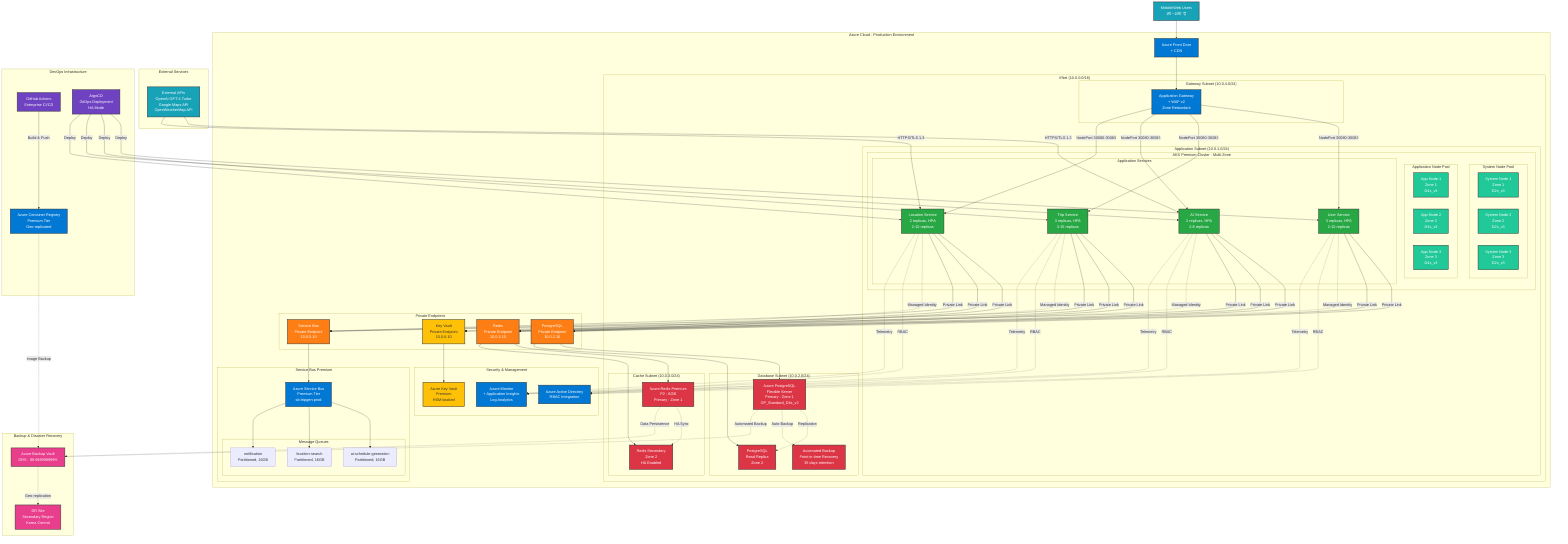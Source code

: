 graph TB
    %% Production Environment Physical Architecture
    %% Enterprise-grade Azure Cloud Architecture
    
    Users[Mobile/Web Users<br/>1만~10만 명] --> CDN[Azure Front Door<br/>+ CDN]
    
    subgraph "Azure Cloud - Production Environment"
        CDN --> AppGateway[Application Gateway<br/>+ WAF v2<br/>Zone Redundant]
        
        subgraph "VNet (10.0.0.0/16)"
            subgraph "Gateway Subnet (10.0.4.0/24)"
                AppGateway
            end
            
            subgraph "Application Subnet (10.0.1.0/24)"
                subgraph "AKS Premium Cluster - Multi-Zone"
                    direction TB
                    
                    subgraph "System Node Pool"
                        SystemNode1[System Node 1<br/>Zone 1<br/>D2s_v3]
                        SystemNode2[System Node 2<br/>Zone 2<br/>D2s_v3]
                        SystemNode3[System Node 3<br/>Zone 3<br/>D2s_v3]
                    end
                    
                    subgraph "Application Node Pool"
                        AppNode1[App Node 1<br/>Zone 1<br/>D4s_v3]
                        AppNode2[App Node 2<br/>Zone 2<br/>D4s_v3]
                        AppNode3[App Node 3<br/>Zone 3<br/>D4s_v3]
                    end
                    
                    subgraph "Application Services"
                        UserService[User Service<br/>3 replicas, HPA<br/>2-10 replicas]
                        TripService[Trip Service<br/>3 replicas, HPA<br/>3-15 replicas]
                        AIService[AI Service<br/>2 replicas, HPA<br/>2-8 replicas]
                        LocationService[Location Service<br/>2 replicas, HPA<br/>2-10 replicas]
                    end
                end
            end
            
            AppGateway -->|NodePort 30080-30083| UserService
            AppGateway -->|NodePort 30080-30083| TripService  
            AppGateway -->|NodePort 30080-30083| AIService
            AppGateway -->|NodePort 30080-30083| LocationService
            
            subgraph "Database Subnet (10.0.2.0/24)"
                PostgreSQLPrimary[Azure PostgreSQL<br/>Flexible Server<br/>Primary - Zone 1<br/>GP_Standard_D4s_v3]
                PostgreSQLReplica[PostgreSQL<br/>Read Replica<br/>Zone 2]
                PostgreSQLBackup[Automated Backup<br/>Point-in-time Recovery<br/>35 days retention]
            end
            
            subgraph "Cache Subnet (10.0.3.0/24)"
                RedisPrimary[Azure Redis Premium<br/>P2 - 6GB<br/>Primary - Zone 1]
                RedisSecondary[Redis Secondary<br/>Zone 2<br/>HA Enabled]
            end
        end
        
        subgraph "Service Bus Premium"
            ServiceBusPremium[Azure Service Bus<br/>Premium Tier<br/>sb-tripgen-prod]
            
            subgraph "Message Queues"
                AIQueue[ai-schedule-generation<br/>Partitioned, 16GB]
                LocationQueue[location-search<br/>Partitioned, 16GB]  
                NotificationQueue[notification<br/>Partitioned, 16GB]
            end
        end
        
        subgraph "Private Endpoints"
            PostgreSQLEndpoint[PostgreSQL<br/>Private Endpoint<br/>10.0.2.10]
            RedisEndpoint[Redis<br/>Private Endpoint<br/>10.0.3.10]
            ServiceBusEndpoint[Service Bus<br/>Private Endpoint<br/>10.0.5.10]
            KeyVaultEndpoint[Key Vault<br/>Private Endpoint<br/>10.0.6.10]
        end
        
        subgraph "Security & Management"
            KeyVault[Azure Key Vault<br/>Premium<br/>HSM-backed]
            AAD[Azure Active Directory<br/>RBAC Integration]
            Monitor[Azure Monitor<br/>+ Application Insights<br/>Log Analytics]
        end
        
        %% Private Link Connections
        UserService -->|Private Link| PostgreSQLEndpoint
        TripService -->|Private Link| PostgreSQLEndpoint
        AIService -->|Private Link| PostgreSQLEndpoint
        LocationService -->|Private Link| PostgreSQLEndpoint
        
        PostgreSQLEndpoint --> PostgreSQLPrimary
        PostgreSQLEndpoint --> PostgreSQLReplica
        
        UserService -->|Private Link| RedisEndpoint
        TripService -->|Private Link| RedisEndpoint
        AIService -->|Private Link| RedisEndpoint
        LocationService -->|Private Link| RedisEndpoint
        
        RedisEndpoint --> RedisPrimary
        RedisEndpoint --> RedisSecondary
        
        AIService -->|Private Link| ServiceBusEndpoint
        LocationService -->|Private Link| ServiceBusEndpoint
        TripService -->|Private Link| ServiceBusEndpoint
        
        ServiceBusEndpoint --> ServiceBusPremium
        ServiceBusPremium --> AIQueue
        ServiceBusPremium --> LocationQueue
        ServiceBusPremium --> NotificationQueue
        
        %% High Availability Connections
        PostgreSQLPrimary -.->|Replication| PostgreSQLReplica
        PostgreSQLPrimary -.->|Auto Backup| PostgreSQLBackup
        RedisPrimary -.->|HA Sync| RedisSecondary
        
        %% Security Connections
        UserService -.->|Managed Identity| KeyVaultEndpoint
        TripService -.->|Managed Identity| KeyVaultEndpoint
        AIService -.->|Managed Identity| KeyVaultEndpoint
        LocationService -.->|Managed Identity| KeyVaultEndpoint
        
        KeyVaultEndpoint --> KeyVault
        
        UserService -.->|RBAC| AAD
        TripService -.->|RBAC| AAD
        AIService -.->|RBAC| AAD
        LocationService -.->|RBAC| AAD
        
        %% Monitoring Connections
        UserService -.->|Telemetry| Monitor
        TripService -.->|Telemetry| Monitor
        AIService -.->|Telemetry| Monitor
        LocationService -.->|Telemetry| Monitor
    end
    
    %% External Integrations
    subgraph "External Services"
        ExternalAPI[External APIs<br/>OpenAI GPT-4 Turbo<br/>Google Maps API<br/>OpenWeatherMap API]
    end
    
    %% External Connections
    ExternalAPI -->|HTTPS/TLS 1.3| AIService
    ExternalAPI -->|HTTPS/TLS 1.3| LocationService
    
    %% DevOps & CI/CD
    subgraph "DevOps Infrastructure"
        GitHubActions[GitHub Actions<br/>Enterprise CI/CD]
        ArgoCD[ArgoCD<br/>GitOps Deployment<br/>HA Mode]
        ContainerRegistry[Azure Container Registry<br/>Premium Tier<br/>Geo-replicated]
    end
    
    %% DevOps Connections
    GitHubActions -->|Build & Push| ContainerRegistry
    ArgoCD -->|Deploy| UserService
    ArgoCD -->|Deploy| TripService
    ArgoCD -->|Deploy| AIService
    ArgoCD -->|Deploy| LocationService
    
    %% Backup & DR
    subgraph "Backup & Disaster Recovery"
        BackupVault[Azure Backup Vault<br/>GRS - 99.999999999%]
        DRSite[DR Site<br/>Secondary Region<br/>Korea Central]
    end
    
    PostgreSQLPrimary -.->|Automated Backup| BackupVault
    RedisPrimary -.->|Data Persistence| BackupVault
    ContainerRegistry -.->|Image Backup| BackupVault
    BackupVault -.->|Geo-replication| DRSite
    
    %% Styling
    classDef azureService fill:#0078d4,stroke:#333,stroke-width:2px,color:#fff
    classDef microservice fill:#28a745,stroke:#333,stroke-width:2px,color:#fff
    classDef database fill:#dc3545,stroke:#333,stroke-width:2px,color:#fff
    classDef security fill:#ffc107,stroke:#333,stroke-width:2px,color:#333
    classDef external fill:#17a2b8,stroke:#333,stroke-width:2px,color:#fff
    classDef devops fill:#6f42c1,stroke:#333,stroke-width:2px,color:#fff
    classDef backup fill:#e83e8c,stroke:#333,stroke-width:2px,color:#fff
    classDef privateEndpoint fill:#fd7e14,stroke:#333,stroke-width:2px,color:#fff
    classDef nodePool fill:#20c997,stroke:#333,stroke-width:2px,color:#fff
    
    class CDN,AppGateway,ServiceBusPremium,ContainerRegistry,Monitor,AAD azureService
    class UserService,TripService,AIService,LocationService microservice
    class PostgreSQLPrimary,PostgreSQLReplica,PostgreSQLBackup,RedisPrimary,RedisSecondary database
    class KeyVault,KeyVaultEndpoint security
    class Users,ExternalAPI external
    class GitHubActions,ArgoCD devops
    class BackupVault,DRSite backup
    class PostgreSQLEndpoint,RedisEndpoint,ServiceBusEndpoint privateEndpoint
    class SystemNode1,SystemNode2,SystemNode3,AppNode1,AppNode2,AppNode3 nodePool